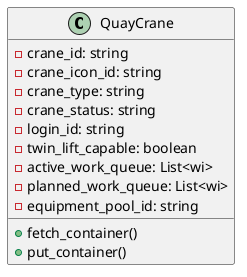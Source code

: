 @startuml

class QuayCrane {
    - crane_id: string
    - crane_icon_id: string
    - crane_type: string
    - crane_status: string
    - login_id: string
    - twin_lift_capable: boolean
    - active_work_queue: List<wi>
    - planned_work_queue: List<wi>
    - equipment_pool_id: string

    + fetch_container()
    + put_container()
}

@enduml